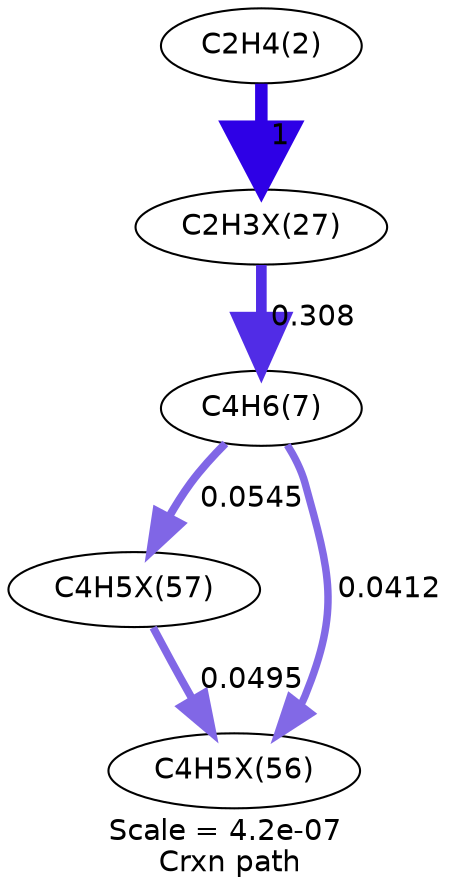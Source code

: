 digraph reaction_paths {
center=1;
s5 -> s45[fontname="Helvetica", style="setlinewidth(6)", arrowsize=3, color="0.7, 1.5, 0.9"
, label=" 1"];
s45 -> s8[fontname="Helvetica", style="setlinewidth(5.11)", arrowsize=2.56, color="0.7, 0.808, 0.9"
, label=" 0.308"];
s8 -> s57[fontname="Helvetica", style="setlinewidth(3.8)", arrowsize=1.9, color="0.7, 0.554, 0.9"
, label=" 0.0545"];
s8 -> s56[fontname="Helvetica", style="setlinewidth(3.59)", arrowsize=1.8, color="0.7, 0.541, 0.9"
, label=" 0.0412"];
s57 -> s56[fontname="Helvetica", style="setlinewidth(3.73)", arrowsize=1.87, color="0.7, 0.549, 0.9"
, label=" 0.0495"];
s5 [ fontname="Helvetica", label="C2H4(2)"];
s8 [ fontname="Helvetica", label="C4H6(7)"];
s45 [ fontname="Helvetica", label="C2H3X(27)"];
s56 [ fontname="Helvetica", label="C4H5X(56)"];
s57 [ fontname="Helvetica", label="C4H5X(57)"];
 label = "Scale = 4.2e-07\l Crxn path";
 fontname = "Helvetica";
}
